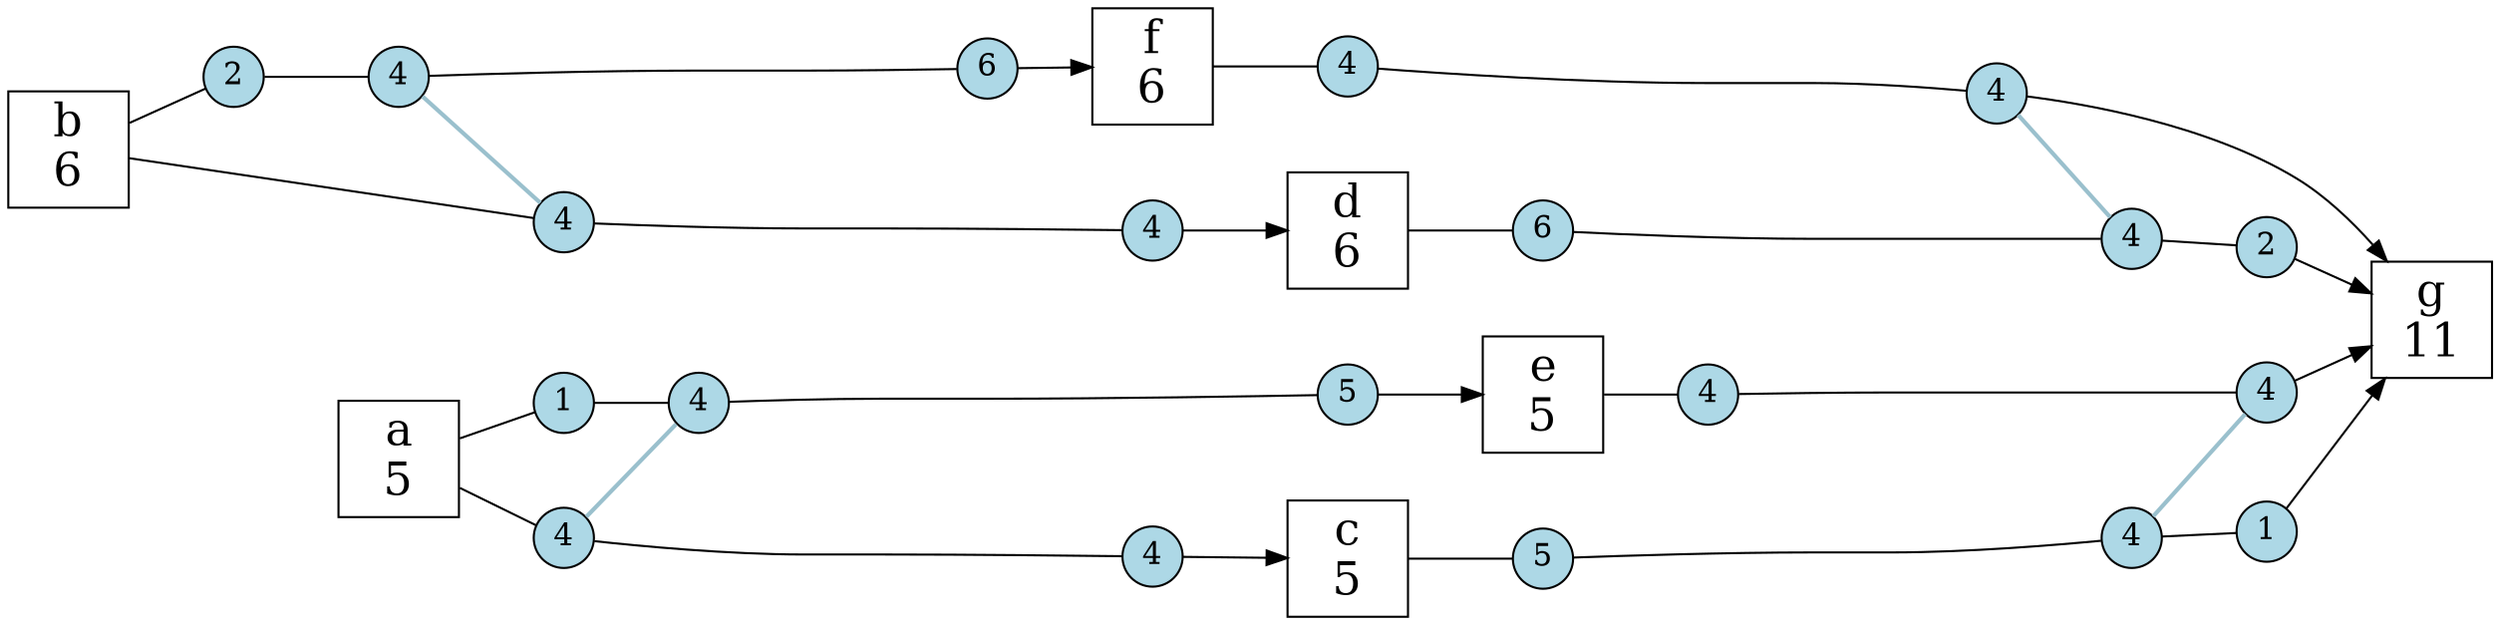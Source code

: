 digraph {
	height=10 nodesep=0.5 rankdir=LR width=18
	b [label="b
6" fontsize=22 shape=rectangle width=0.8]
	f [label="f
6" fontsize=22 shape=rectangle width=0.8]
	d [label="d
6" fontsize=22 shape=rectangle width=0.8]
	g [label="g
11" fontsize=22 shape=rectangle width=0.8]
	a [label="a
5" fontsize=22 shape=rectangle width=0.8]
	e [label="e
5" fontsize=22 shape=rectangle width=0.8]
	c [label="c
5" fontsize=22 shape=rectangle width=0.8]
	"a-e1" [label=1 fillcolor=lightblue fixedsize=True fontsize=15 shape=circle style=filled width=0.4]
	"a-c1" [label=4 fillcolor=lightblue fixedsize=True fontsize=15 shape=circle style=filled width=0.4]
	"a-e2" [label=4 fillcolor=lightblue fixedsize=True fontsize=15 shape=circle style=filled width=0.4]
	"b-f1" [label=2 fillcolor=lightblue fixedsize=True fontsize=15 shape=circle style=filled width=0.4]
	"b-f2" [label=4 fillcolor=lightblue fixedsize=True fontsize=15 shape=circle style=filled width=0.4]
	"b-d1" [label=4 fillcolor=lightblue fixedsize=True fontsize=15 shape=circle style=filled width=0.4]
	"1d-g" [label=2 fillcolor=lightblue fixedsize=True fontsize=15 shape=circle style=filled width=0.4]
	"1c-g" [label=1 fillcolor=lightblue fixedsize=True fontsize=15 shape=circle style=filled width=0.4]
	"1f-g" [label=4 fillcolor=lightblue fixedsize=True fontsize=15 shape=circle style=filled width=0.4]
	"2d-g" [label=4 fillcolor=lightblue fixedsize=True fontsize=15 shape=circle style=filled width=0.4]
	"2c-g" [label=4 fillcolor=lightblue fixedsize=True fontsize=15 shape=circle style=filled width=0.4]
	"1e-g" [label=4 fillcolor=lightblue fixedsize=True fontsize=15 shape=circle style=filled width=0.4]
	"b-fo" [label=6 fillcolor=lightblue fixedsize=True fontsize=15 shape=circle style=filled width=0.4]
	"od-g" [label=6 fillcolor=lightblue fixedsize=True fontsize=15 shape=circle style=filled width=0.4]
	"b-do" [label=4 fillcolor=lightblue fixedsize=True fontsize=15 shape=circle style=filled width=0.4]
	"of-g" [label=4 fillcolor=lightblue fixedsize=True fontsize=15 shape=circle style=filled width=0.4]
	"a-eo" [label=5 fillcolor=lightblue fixedsize=True fontsize=15 shape=circle style=filled width=0.4]
	"oc-g" [label=5 fillcolor=lightblue fixedsize=True fontsize=15 shape=circle style=filled width=0.4]
	"a-co" [label=4 fillcolor=lightblue fixedsize=True fontsize=15 shape=circle style=filled width=0.4]
	"oe-g" [label=4 fillcolor=lightblue fixedsize=True fontsize=15 shape=circle style=filled width=0.4]
	"1c-g" -> g
	"1d-g" -> g
	"1e-g" -> g
	"1f-g" -> g
	"1f-g" -> "2d-g" [arrowhead=none color=lightblue3 penwidth=2]
	"2c-g" -> "1c-g" [arrowhead=none]
	"2c-g" -> "1e-g" [arrowhead=none color=lightblue3 penwidth=2]
	"2d-g" -> "1d-g" [arrowhead=none]
	a -> "a-c1" [arrowhead=none]
	a -> "a-e1" [arrowhead=none]
	"a-c1" -> "a-e2" [arrowhead=none color=lightblue3 penwidth=2]
	"a-c1" -> "a-co" [arrowhead=none minlen=5]
	"a-co" -> c
	"a-e1" -> "a-e2" [arrowhead=none]
	"a-e2" -> "a-eo" [arrowhead=none minlen=5]
	"a-eo" -> e
	b -> "b-d1" [arrowhead=none]
	b -> "b-f1" [arrowhead=none]
	"b-d1" -> "b-do" [arrowhead=none minlen=5]
	"b-do" -> d
	"b-f1" -> "b-f2" [arrowhead=none]
	"b-f2" -> "b-d1" [arrowhead=none color=lightblue3 penwidth=2]
	"b-f2" -> "b-fo" [arrowhead=none minlen=5]
	"b-fo" -> f
	c -> "oc-g" [arrowhead=none]
	d -> "od-g" [arrowhead=none]
	e -> "oe-g" [arrowhead=none]
	f -> "of-g" [arrowhead=none]
	"oc-g" -> "2c-g" [arrowhead=none minlen=5]
	"od-g" -> "2d-g" [arrowhead=none minlen=5]
	"oe-g" -> "1e-g" [arrowhead=none minlen=5]
	"of-g" -> "1f-g" [arrowhead=none minlen=5]
}
